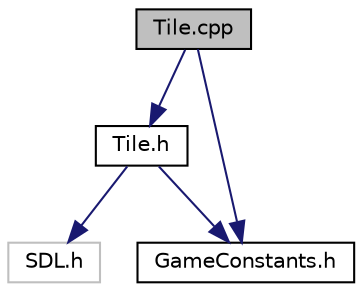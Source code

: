 digraph "Tile.cpp"
{
  edge [fontname="Helvetica",fontsize="10",labelfontname="Helvetica",labelfontsize="10"];
  node [fontname="Helvetica",fontsize="10",shape=record];
  Node0 [label="Tile.cpp",height=0.2,width=0.4,color="black", fillcolor="grey75", style="filled", fontcolor="black"];
  Node0 -> Node1 [color="midnightblue",fontsize="10",style="solid",fontname="Helvetica"];
  Node1 [label="Tile.h",height=0.2,width=0.4,color="black", fillcolor="white", style="filled",URL="$_tile_8h.html"];
  Node1 -> Node2 [color="midnightblue",fontsize="10",style="solid",fontname="Helvetica"];
  Node2 [label="SDL.h",height=0.2,width=0.4,color="grey75", fillcolor="white", style="filled"];
  Node1 -> Node3 [color="midnightblue",fontsize="10",style="solid",fontname="Helvetica"];
  Node3 [label="GameConstants.h",height=0.2,width=0.4,color="black", fillcolor="white", style="filled",URL="$_game_constants_8h.html"];
  Node0 -> Node3 [color="midnightblue",fontsize="10",style="solid",fontname="Helvetica"];
}
